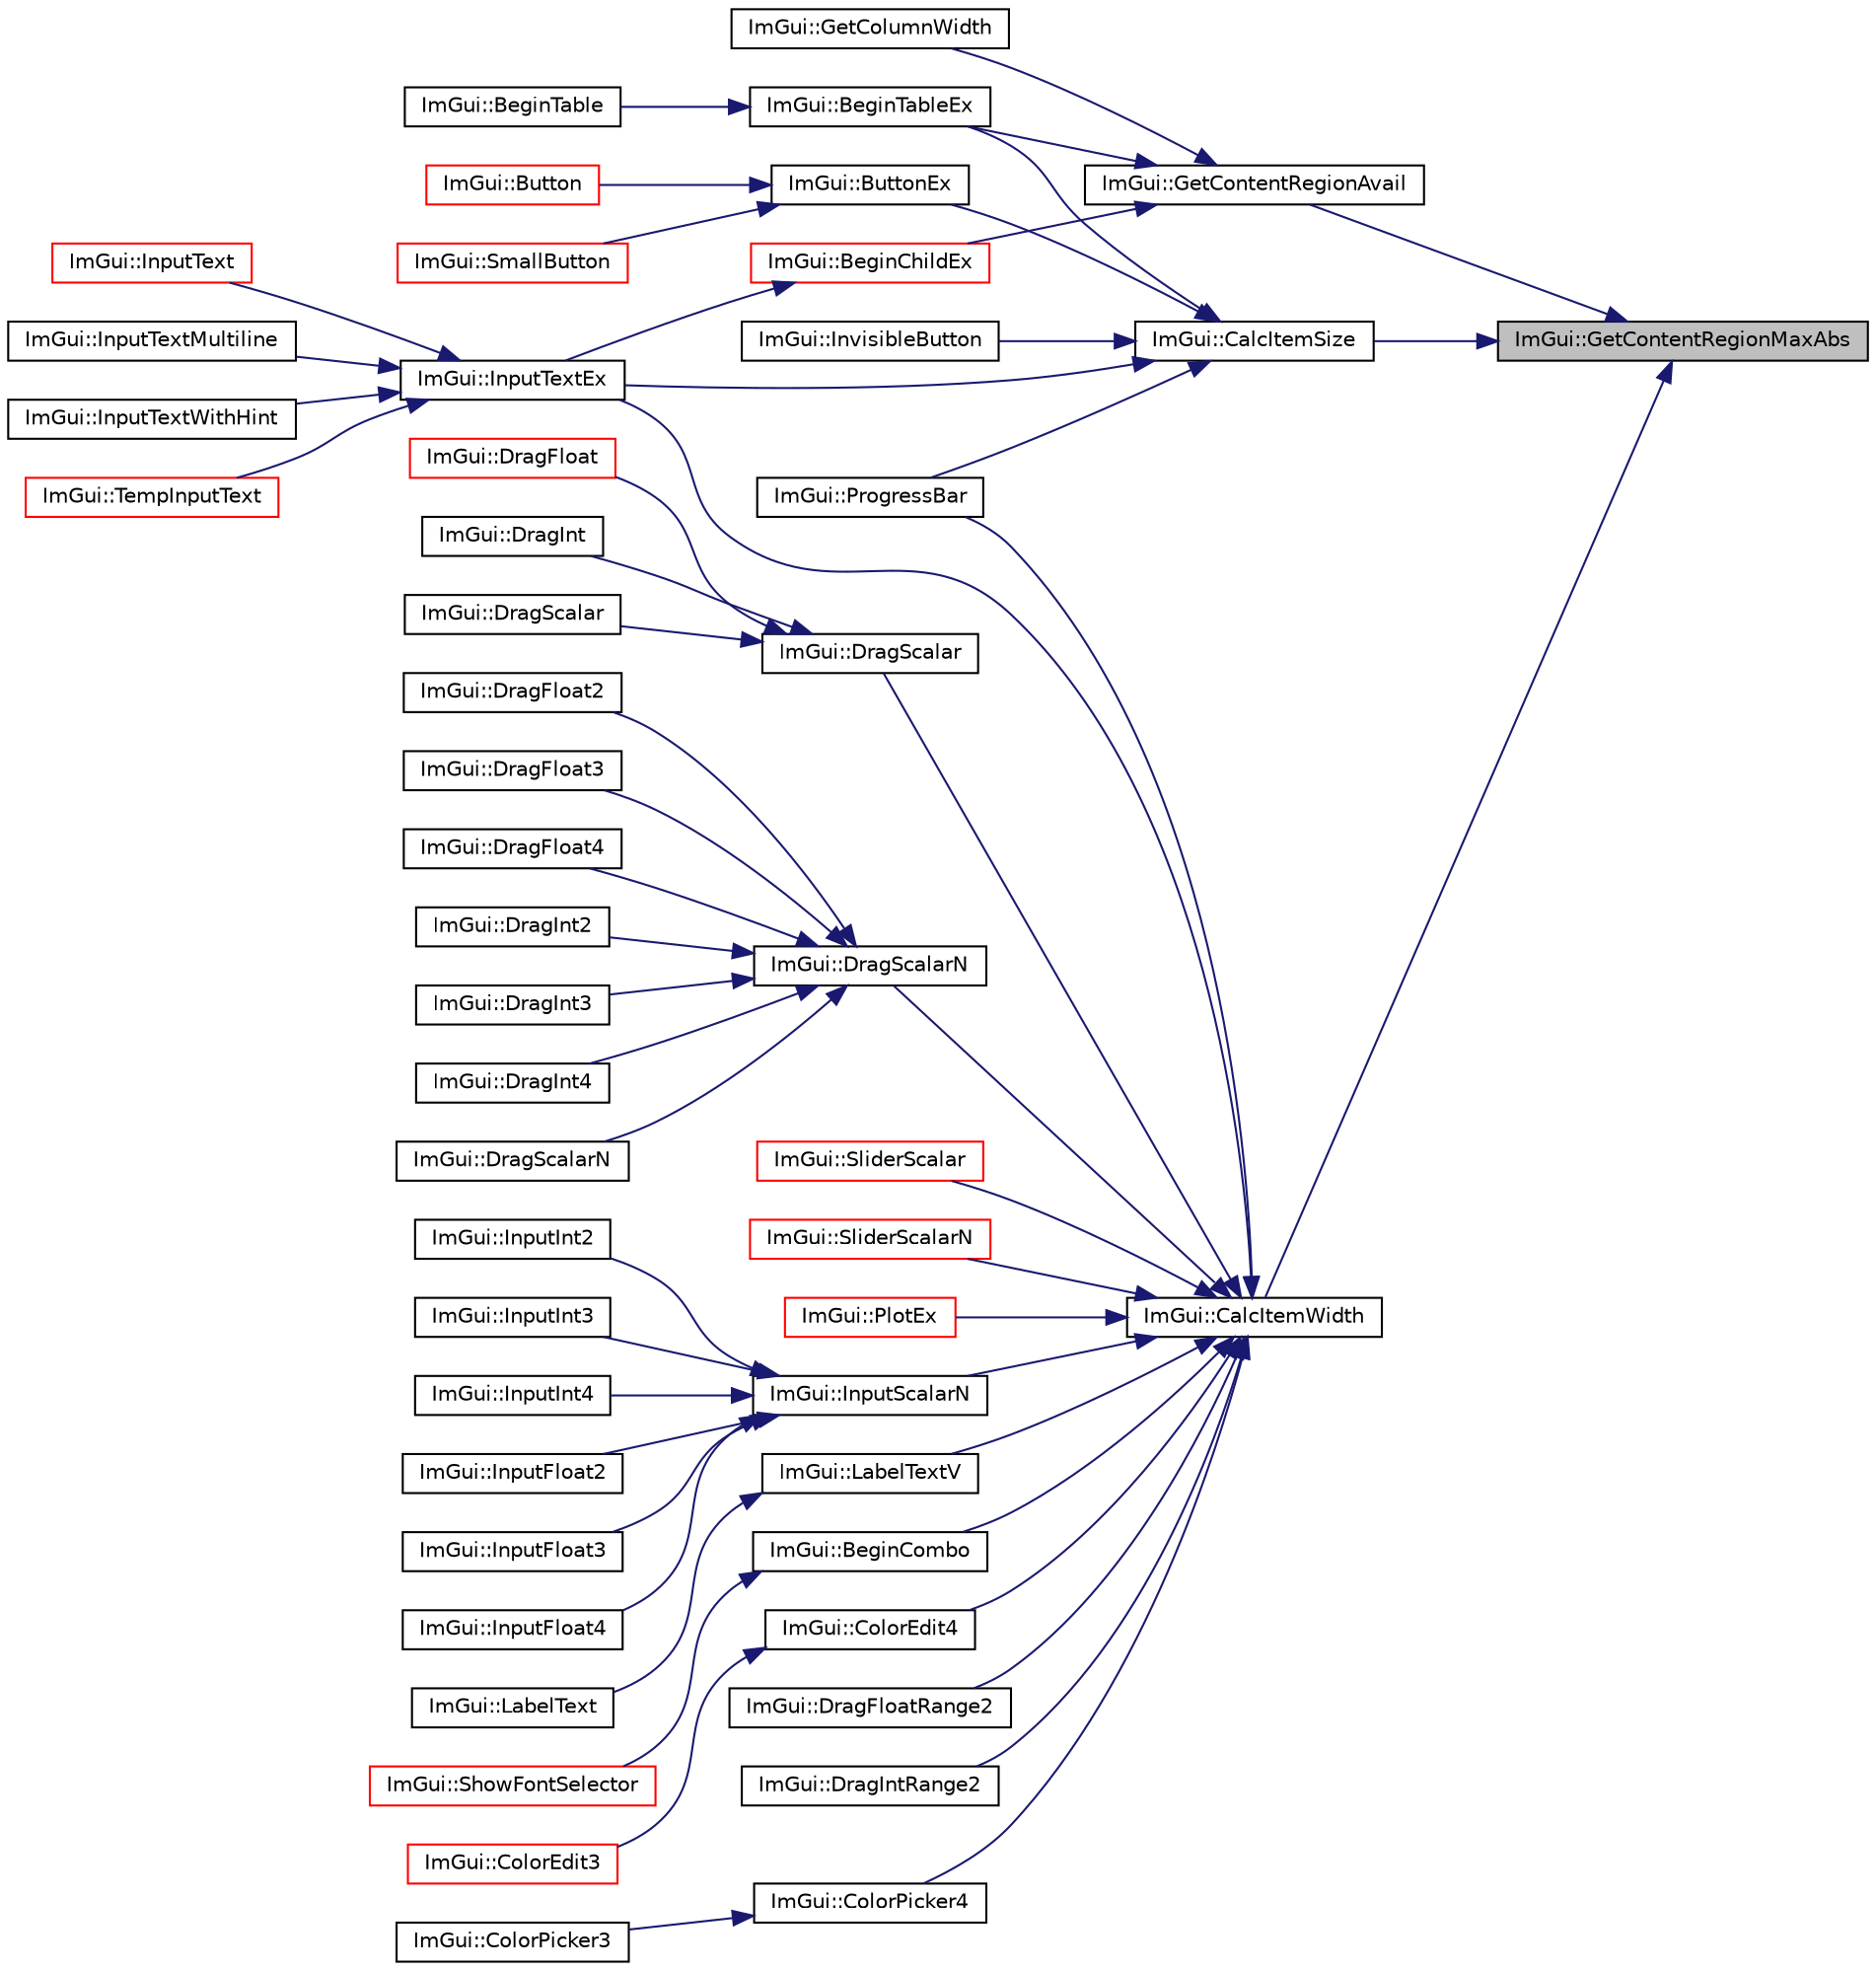digraph "ImGui::GetContentRegionMaxAbs"
{
 // LATEX_PDF_SIZE
  edge [fontname="Helvetica",fontsize="10",labelfontname="Helvetica",labelfontsize="10"];
  node [fontname="Helvetica",fontsize="10",shape=record];
  rankdir="RL";
  Node1 [label="ImGui::GetContentRegionMaxAbs",height=0.2,width=0.4,color="black", fillcolor="grey75", style="filled", fontcolor="black",tooltip=" "];
  Node1 -> Node2 [dir="back",color="midnightblue",fontsize="10",style="solid"];
  Node2 [label="ImGui::CalcItemSize",height=0.2,width=0.4,color="black", fillcolor="white", style="filled",URL="$namespace_im_gui.html#acaef0497f7982dd98bf215e50129cd9b",tooltip=" "];
  Node2 -> Node3 [dir="back",color="midnightblue",fontsize="10",style="solid"];
  Node3 [label="ImGui::BeginTableEx",height=0.2,width=0.4,color="black", fillcolor="white", style="filled",URL="$namespace_im_gui.html#a28046a30716afeb7738a82a5b19044ca",tooltip=" "];
  Node3 -> Node4 [dir="back",color="midnightblue",fontsize="10",style="solid"];
  Node4 [label="ImGui::BeginTable",height=0.2,width=0.4,color="black", fillcolor="white", style="filled",URL="$namespace_im_gui.html#a04ee4f6866b8e10b98008e7f19d35796",tooltip=" "];
  Node2 -> Node5 [dir="back",color="midnightblue",fontsize="10",style="solid"];
  Node5 [label="ImGui::ButtonEx",height=0.2,width=0.4,color="black", fillcolor="white", style="filled",URL="$namespace_im_gui.html#ae479220c66b039874c6e4c9e9b22849f",tooltip=" "];
  Node5 -> Node6 [dir="back",color="midnightblue",fontsize="10",style="solid"];
  Node6 [label="ImGui::Button",height=0.2,width=0.4,color="red", fillcolor="white", style="filled",URL="$namespace_im_gui.html#a38094c568ce398db5a3abb9d3ac92030",tooltip=" "];
  Node5 -> Node17 [dir="back",color="midnightblue",fontsize="10",style="solid"];
  Node17 [label="ImGui::SmallButton",height=0.2,width=0.4,color="red", fillcolor="white", style="filled",URL="$namespace_im_gui.html#a5b76ec69758aeb0a00a66f142f7a4fb2",tooltip=" "];
  Node2 -> Node21 [dir="back",color="midnightblue",fontsize="10",style="solid"];
  Node21 [label="ImGui::InputTextEx",height=0.2,width=0.4,color="black", fillcolor="white", style="filled",URL="$namespace_im_gui.html#af89af17ecc11653f25fea1e50e195de6",tooltip=" "];
  Node21 -> Node22 [dir="back",color="midnightblue",fontsize="10",style="solid"];
  Node22 [label="ImGui::InputText",height=0.2,width=0.4,color="red", fillcolor="white", style="filled",URL="$namespace_im_gui.html#aa72b5760a3a206729723a587ac7c8519",tooltip=" "];
  Node21 -> Node24 [dir="back",color="midnightblue",fontsize="10",style="solid"];
  Node24 [label="ImGui::InputTextMultiline",height=0.2,width=0.4,color="black", fillcolor="white", style="filled",URL="$namespace_im_gui.html#a0470693929ed9930cbf5b737577c2414",tooltip=" "];
  Node21 -> Node25 [dir="back",color="midnightblue",fontsize="10",style="solid"];
  Node25 [label="ImGui::InputTextWithHint",height=0.2,width=0.4,color="black", fillcolor="white", style="filled",URL="$namespace_im_gui.html#aee5a5127f494966ad16e578714e8fac2",tooltip=" "];
  Node21 -> Node26 [dir="back",color="midnightblue",fontsize="10",style="solid"];
  Node26 [label="ImGui::TempInputText",height=0.2,width=0.4,color="red", fillcolor="white", style="filled",URL="$namespace_im_gui.html#ae85def71d2fcf5409035b583b315964e",tooltip=" "];
  Node2 -> Node28 [dir="back",color="midnightblue",fontsize="10",style="solid"];
  Node28 [label="ImGui::InvisibleButton",height=0.2,width=0.4,color="black", fillcolor="white", style="filled",URL="$namespace_im_gui.html#a1f61951b9d3a38083bd77b1dbe3ea895",tooltip=" "];
  Node2 -> Node29 [dir="back",color="midnightblue",fontsize="10",style="solid"];
  Node29 [label="ImGui::ProgressBar",height=0.2,width=0.4,color="black", fillcolor="white", style="filled",URL="$namespace_im_gui.html#a412b0416ad68c0ac46e5d66805d911ff",tooltip=" "];
  Node1 -> Node30 [dir="back",color="midnightblue",fontsize="10",style="solid"];
  Node30 [label="ImGui::CalcItemWidth",height=0.2,width=0.4,color="black", fillcolor="white", style="filled",URL="$namespace_im_gui.html#ab3b3ba92ebd8bca4a552dd93321a1994",tooltip=" "];
  Node30 -> Node31 [dir="back",color="midnightblue",fontsize="10",style="solid"];
  Node31 [label="ImGui::BeginCombo",height=0.2,width=0.4,color="black", fillcolor="white", style="filled",URL="$namespace_im_gui.html#aa895095bdc7a2907375c555e245575ea",tooltip=" "];
  Node31 -> Node32 [dir="back",color="midnightblue",fontsize="10",style="solid"];
  Node32 [label="ImGui::ShowFontSelector",height=0.2,width=0.4,color="red", fillcolor="white", style="filled",URL="$namespace_im_gui.html#a0bdce99eef17ef1e1fef40a18bd811ab",tooltip=" "];
  Node30 -> Node8 [dir="back",color="midnightblue",fontsize="10",style="solid"];
  Node8 [label="ImGui::ColorEdit4",height=0.2,width=0.4,color="black", fillcolor="white", style="filled",URL="$namespace_im_gui.html#ac3f45e2aa0b1d591cc8a2cdf8b566a45",tooltip=" "];
  Node8 -> Node9 [dir="back",color="midnightblue",fontsize="10",style="solid"];
  Node9 [label="ImGui::ColorEdit3",height=0.2,width=0.4,color="red", fillcolor="white", style="filled",URL="$namespace_im_gui.html#a5afe76ba1c91f07363e40396e7df656e",tooltip=" "];
  Node30 -> Node33 [dir="back",color="midnightblue",fontsize="10",style="solid"];
  Node33 [label="ImGui::ColorPicker4",height=0.2,width=0.4,color="black", fillcolor="white", style="filled",URL="$namespace_im_gui.html#a3d5aae9e0a14aa051d5a799abbe97b32",tooltip=" "];
  Node33 -> Node34 [dir="back",color="midnightblue",fontsize="10",style="solid"];
  Node34 [label="ImGui::ColorPicker3",height=0.2,width=0.4,color="black", fillcolor="white", style="filled",URL="$namespace_im_gui.html#a2a2a98cb9a17b18702be6b954670b388",tooltip=" "];
  Node30 -> Node35 [dir="back",color="midnightblue",fontsize="10",style="solid"];
  Node35 [label="ImGui::DragFloatRange2",height=0.2,width=0.4,color="black", fillcolor="white", style="filled",URL="$namespace_im_gui.html#aa6bfd93ead5c47e84b66185da88b8e8c",tooltip=" "];
  Node30 -> Node36 [dir="back",color="midnightblue",fontsize="10",style="solid"];
  Node36 [label="ImGui::DragIntRange2",height=0.2,width=0.4,color="black", fillcolor="white", style="filled",URL="$namespace_im_gui.html#a27a0380e0480671c7cd854dd7bfc6bd1",tooltip=" "];
  Node30 -> Node37 [dir="back",color="midnightblue",fontsize="10",style="solid"];
  Node37 [label="ImGui::DragScalar",height=0.2,width=0.4,color="black", fillcolor="white", style="filled",URL="$namespace_im_gui.html#a17d8926e8f44a6d00575b12081c51fe0",tooltip=" "];
  Node37 -> Node38 [dir="back",color="midnightblue",fontsize="10",style="solid"];
  Node38 [label="ImGui::DragFloat",height=0.2,width=0.4,color="red", fillcolor="white", style="filled",URL="$namespace_im_gui.html#aab1b20e7bf98aa7bbdb26f8cd3ad91e6",tooltip=" "];
  Node37 -> Node47 [dir="back",color="midnightblue",fontsize="10",style="solid"];
  Node47 [label="ImGui::DragInt",height=0.2,width=0.4,color="black", fillcolor="white", style="filled",URL="$namespace_im_gui.html#a3714db739ae51fc75601d7fad234a58b",tooltip=" "];
  Node37 -> Node48 [dir="back",color="midnightblue",fontsize="10",style="solid"];
  Node48 [label="ImGui::DragScalar",height=0.2,width=0.4,color="black", fillcolor="white", style="filled",URL="$namespace_im_gui.html#a81d51f5948b98837afca4d669505f51d",tooltip=" "];
  Node30 -> Node49 [dir="back",color="midnightblue",fontsize="10",style="solid"];
  Node49 [label="ImGui::DragScalarN",height=0.2,width=0.4,color="black", fillcolor="white", style="filled",URL="$namespace_im_gui.html#a1265d2b30ced1fca909e26c8f718fcbd",tooltip=" "];
  Node49 -> Node50 [dir="back",color="midnightblue",fontsize="10",style="solid"];
  Node50 [label="ImGui::DragFloat2",height=0.2,width=0.4,color="black", fillcolor="white", style="filled",URL="$namespace_im_gui.html#afc9ce10d78534a5c186cee0b337f7471",tooltip=" "];
  Node49 -> Node51 [dir="back",color="midnightblue",fontsize="10",style="solid"];
  Node51 [label="ImGui::DragFloat3",height=0.2,width=0.4,color="black", fillcolor="white", style="filled",URL="$namespace_im_gui.html#a5ffcbb0240077cf2f300960db3c0a3d7",tooltip=" "];
  Node49 -> Node52 [dir="back",color="midnightblue",fontsize="10",style="solid"];
  Node52 [label="ImGui::DragFloat4",height=0.2,width=0.4,color="black", fillcolor="white", style="filled",URL="$namespace_im_gui.html#a43e4508fb0c6a82cf6d78a645965dd57",tooltip=" "];
  Node49 -> Node53 [dir="back",color="midnightblue",fontsize="10",style="solid"];
  Node53 [label="ImGui::DragInt2",height=0.2,width=0.4,color="black", fillcolor="white", style="filled",URL="$namespace_im_gui.html#a56e3ba8164b0b78b46f01a3a2f7fe00b",tooltip=" "];
  Node49 -> Node54 [dir="back",color="midnightblue",fontsize="10",style="solid"];
  Node54 [label="ImGui::DragInt3",height=0.2,width=0.4,color="black", fillcolor="white", style="filled",URL="$namespace_im_gui.html#af4be377242ba2480b28b116390af7261",tooltip=" "];
  Node49 -> Node55 [dir="back",color="midnightblue",fontsize="10",style="solid"];
  Node55 [label="ImGui::DragInt4",height=0.2,width=0.4,color="black", fillcolor="white", style="filled",URL="$namespace_im_gui.html#a5d75e4d3263272f22eb2001652397e55",tooltip=" "];
  Node49 -> Node56 [dir="back",color="midnightblue",fontsize="10",style="solid"];
  Node56 [label="ImGui::DragScalarN",height=0.2,width=0.4,color="black", fillcolor="white", style="filled",URL="$namespace_im_gui.html#aebc0e04d960526b77632fa9cca56734e",tooltip=" "];
  Node30 -> Node57 [dir="back",color="midnightblue",fontsize="10",style="solid"];
  Node57 [label="ImGui::InputScalarN",height=0.2,width=0.4,color="black", fillcolor="white", style="filled",URL="$namespace_im_gui.html#afb17f0092027c09183df498834abace9",tooltip=" "];
  Node57 -> Node58 [dir="back",color="midnightblue",fontsize="10",style="solid"];
  Node58 [label="ImGui::InputFloat2",height=0.2,width=0.4,color="black", fillcolor="white", style="filled",URL="$namespace_im_gui.html#a854ba6decd4ae7e4b0980a9c71bfa47d",tooltip=" "];
  Node57 -> Node59 [dir="back",color="midnightblue",fontsize="10",style="solid"];
  Node59 [label="ImGui::InputFloat3",height=0.2,width=0.4,color="black", fillcolor="white", style="filled",URL="$namespace_im_gui.html#a970a00fd1a4226c697ea5fb807fb62d8",tooltip=" "];
  Node57 -> Node60 [dir="back",color="midnightblue",fontsize="10",style="solid"];
  Node60 [label="ImGui::InputFloat4",height=0.2,width=0.4,color="black", fillcolor="white", style="filled",URL="$namespace_im_gui.html#a69675d2e9780a0e5a7a372f936b64d49",tooltip=" "];
  Node57 -> Node61 [dir="back",color="midnightblue",fontsize="10",style="solid"];
  Node61 [label="ImGui::InputInt2",height=0.2,width=0.4,color="black", fillcolor="white", style="filled",URL="$namespace_im_gui.html#a83dfd2daacefb741e67d8d69821e1590",tooltip=" "];
  Node57 -> Node62 [dir="back",color="midnightblue",fontsize="10",style="solid"];
  Node62 [label="ImGui::InputInt3",height=0.2,width=0.4,color="black", fillcolor="white", style="filled",URL="$namespace_im_gui.html#ab8e7466e5bdda70fefa551eb662dc3f5",tooltip=" "];
  Node57 -> Node63 [dir="back",color="midnightblue",fontsize="10",style="solid"];
  Node63 [label="ImGui::InputInt4",height=0.2,width=0.4,color="black", fillcolor="white", style="filled",URL="$namespace_im_gui.html#a3a57668b83f7a99d295f94baa71add0a",tooltip=" "];
  Node30 -> Node21 [dir="back",color="midnightblue",fontsize="10",style="solid"];
  Node30 -> Node64 [dir="back",color="midnightblue",fontsize="10",style="solid"];
  Node64 [label="ImGui::LabelTextV",height=0.2,width=0.4,color="black", fillcolor="white", style="filled",URL="$namespace_im_gui.html#a55e5a7edb676a8f5cd7f65443138a8a0",tooltip=" "];
  Node64 -> Node65 [dir="back",color="midnightblue",fontsize="10",style="solid"];
  Node65 [label="ImGui::LabelText",height=0.2,width=0.4,color="black", fillcolor="white", style="filled",URL="$namespace_im_gui.html#ad92ccfbc33d448ff40cfcf9219177344",tooltip=" "];
  Node30 -> Node66 [dir="back",color="midnightblue",fontsize="10",style="solid"];
  Node66 [label="ImGui::PlotEx",height=0.2,width=0.4,color="red", fillcolor="white", style="filled",URL="$namespace_im_gui.html#a06fa3c299399f4cd5f4a7311ba1ece54",tooltip=" "];
  Node30 -> Node29 [dir="back",color="midnightblue",fontsize="10",style="solid"];
  Node30 -> Node69 [dir="back",color="midnightblue",fontsize="10",style="solid"];
  Node69 [label="ImGui::SliderScalar",height=0.2,width=0.4,color="red", fillcolor="white", style="filled",URL="$namespace_im_gui.html#afdd7faa9a69f75b8d674cdc207441bea",tooltip=" "];
  Node30 -> Node74 [dir="back",color="midnightblue",fontsize="10",style="solid"];
  Node74 [label="ImGui::SliderScalarN",height=0.2,width=0.4,color="red", fillcolor="white", style="filled",URL="$namespace_im_gui.html#a64031a4ad000695c1e1d3f42792f4bb4",tooltip=" "];
  Node1 -> Node82 [dir="back",color="midnightblue",fontsize="10",style="solid"];
  Node82 [label="ImGui::GetContentRegionAvail",height=0.2,width=0.4,color="black", fillcolor="white", style="filled",URL="$namespace_im_gui.html#a410c8e19b2fea8b52746ca11b3930301",tooltip=" "];
  Node82 -> Node83 [dir="back",color="midnightblue",fontsize="10",style="solid"];
  Node83 [label="ImGui::BeginChildEx",height=0.2,width=0.4,color="red", fillcolor="white", style="filled",URL="$namespace_im_gui.html#a63a223ce2138538300e5b0654d7407a9",tooltip=" "];
  Node83 -> Node21 [dir="back",color="midnightblue",fontsize="10",style="solid"];
  Node82 -> Node3 [dir="back",color="midnightblue",fontsize="10",style="solid"];
  Node82 -> Node86 [dir="back",color="midnightblue",fontsize="10",style="solid"];
  Node86 [label="ImGui::GetColumnWidth",height=0.2,width=0.4,color="black", fillcolor="white", style="filled",URL="$namespace_im_gui.html#a3d205d86dab5ca0763a92997283ac36e",tooltip=" "];
}
